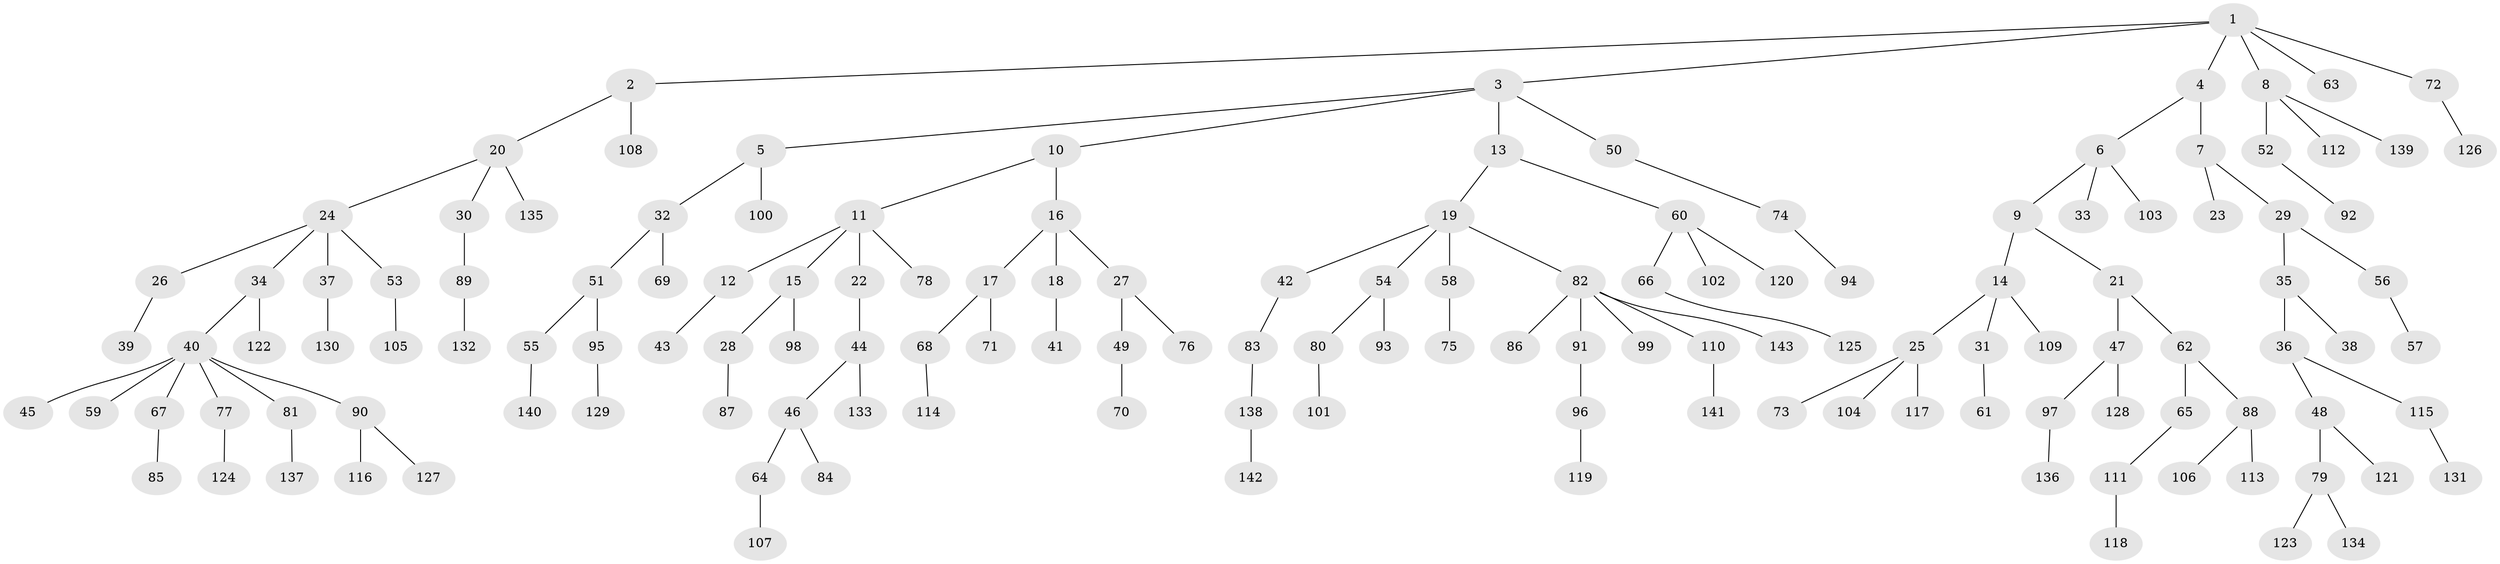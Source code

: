 // Generated by graph-tools (version 1.1) at 2025/50/03/09/25 03:50:21]
// undirected, 143 vertices, 142 edges
graph export_dot {
graph [start="1"]
  node [color=gray90,style=filled];
  1;
  2;
  3;
  4;
  5;
  6;
  7;
  8;
  9;
  10;
  11;
  12;
  13;
  14;
  15;
  16;
  17;
  18;
  19;
  20;
  21;
  22;
  23;
  24;
  25;
  26;
  27;
  28;
  29;
  30;
  31;
  32;
  33;
  34;
  35;
  36;
  37;
  38;
  39;
  40;
  41;
  42;
  43;
  44;
  45;
  46;
  47;
  48;
  49;
  50;
  51;
  52;
  53;
  54;
  55;
  56;
  57;
  58;
  59;
  60;
  61;
  62;
  63;
  64;
  65;
  66;
  67;
  68;
  69;
  70;
  71;
  72;
  73;
  74;
  75;
  76;
  77;
  78;
  79;
  80;
  81;
  82;
  83;
  84;
  85;
  86;
  87;
  88;
  89;
  90;
  91;
  92;
  93;
  94;
  95;
  96;
  97;
  98;
  99;
  100;
  101;
  102;
  103;
  104;
  105;
  106;
  107;
  108;
  109;
  110;
  111;
  112;
  113;
  114;
  115;
  116;
  117;
  118;
  119;
  120;
  121;
  122;
  123;
  124;
  125;
  126;
  127;
  128;
  129;
  130;
  131;
  132;
  133;
  134;
  135;
  136;
  137;
  138;
  139;
  140;
  141;
  142;
  143;
  1 -- 2;
  1 -- 3;
  1 -- 4;
  1 -- 8;
  1 -- 63;
  1 -- 72;
  2 -- 20;
  2 -- 108;
  3 -- 5;
  3 -- 10;
  3 -- 13;
  3 -- 50;
  4 -- 6;
  4 -- 7;
  5 -- 32;
  5 -- 100;
  6 -- 9;
  6 -- 33;
  6 -- 103;
  7 -- 23;
  7 -- 29;
  8 -- 52;
  8 -- 112;
  8 -- 139;
  9 -- 14;
  9 -- 21;
  10 -- 11;
  10 -- 16;
  11 -- 12;
  11 -- 15;
  11 -- 22;
  11 -- 78;
  12 -- 43;
  13 -- 19;
  13 -- 60;
  14 -- 25;
  14 -- 31;
  14 -- 109;
  15 -- 28;
  15 -- 98;
  16 -- 17;
  16 -- 18;
  16 -- 27;
  17 -- 68;
  17 -- 71;
  18 -- 41;
  19 -- 42;
  19 -- 54;
  19 -- 58;
  19 -- 82;
  20 -- 24;
  20 -- 30;
  20 -- 135;
  21 -- 47;
  21 -- 62;
  22 -- 44;
  24 -- 26;
  24 -- 34;
  24 -- 37;
  24 -- 53;
  25 -- 73;
  25 -- 104;
  25 -- 117;
  26 -- 39;
  27 -- 49;
  27 -- 76;
  28 -- 87;
  29 -- 35;
  29 -- 56;
  30 -- 89;
  31 -- 61;
  32 -- 51;
  32 -- 69;
  34 -- 40;
  34 -- 122;
  35 -- 36;
  35 -- 38;
  36 -- 48;
  36 -- 115;
  37 -- 130;
  40 -- 45;
  40 -- 59;
  40 -- 67;
  40 -- 77;
  40 -- 81;
  40 -- 90;
  42 -- 83;
  44 -- 46;
  44 -- 133;
  46 -- 64;
  46 -- 84;
  47 -- 97;
  47 -- 128;
  48 -- 79;
  48 -- 121;
  49 -- 70;
  50 -- 74;
  51 -- 55;
  51 -- 95;
  52 -- 92;
  53 -- 105;
  54 -- 80;
  54 -- 93;
  55 -- 140;
  56 -- 57;
  58 -- 75;
  60 -- 66;
  60 -- 102;
  60 -- 120;
  62 -- 65;
  62 -- 88;
  64 -- 107;
  65 -- 111;
  66 -- 125;
  67 -- 85;
  68 -- 114;
  72 -- 126;
  74 -- 94;
  77 -- 124;
  79 -- 123;
  79 -- 134;
  80 -- 101;
  81 -- 137;
  82 -- 86;
  82 -- 91;
  82 -- 99;
  82 -- 110;
  82 -- 143;
  83 -- 138;
  88 -- 106;
  88 -- 113;
  89 -- 132;
  90 -- 116;
  90 -- 127;
  91 -- 96;
  95 -- 129;
  96 -- 119;
  97 -- 136;
  110 -- 141;
  111 -- 118;
  115 -- 131;
  138 -- 142;
}
